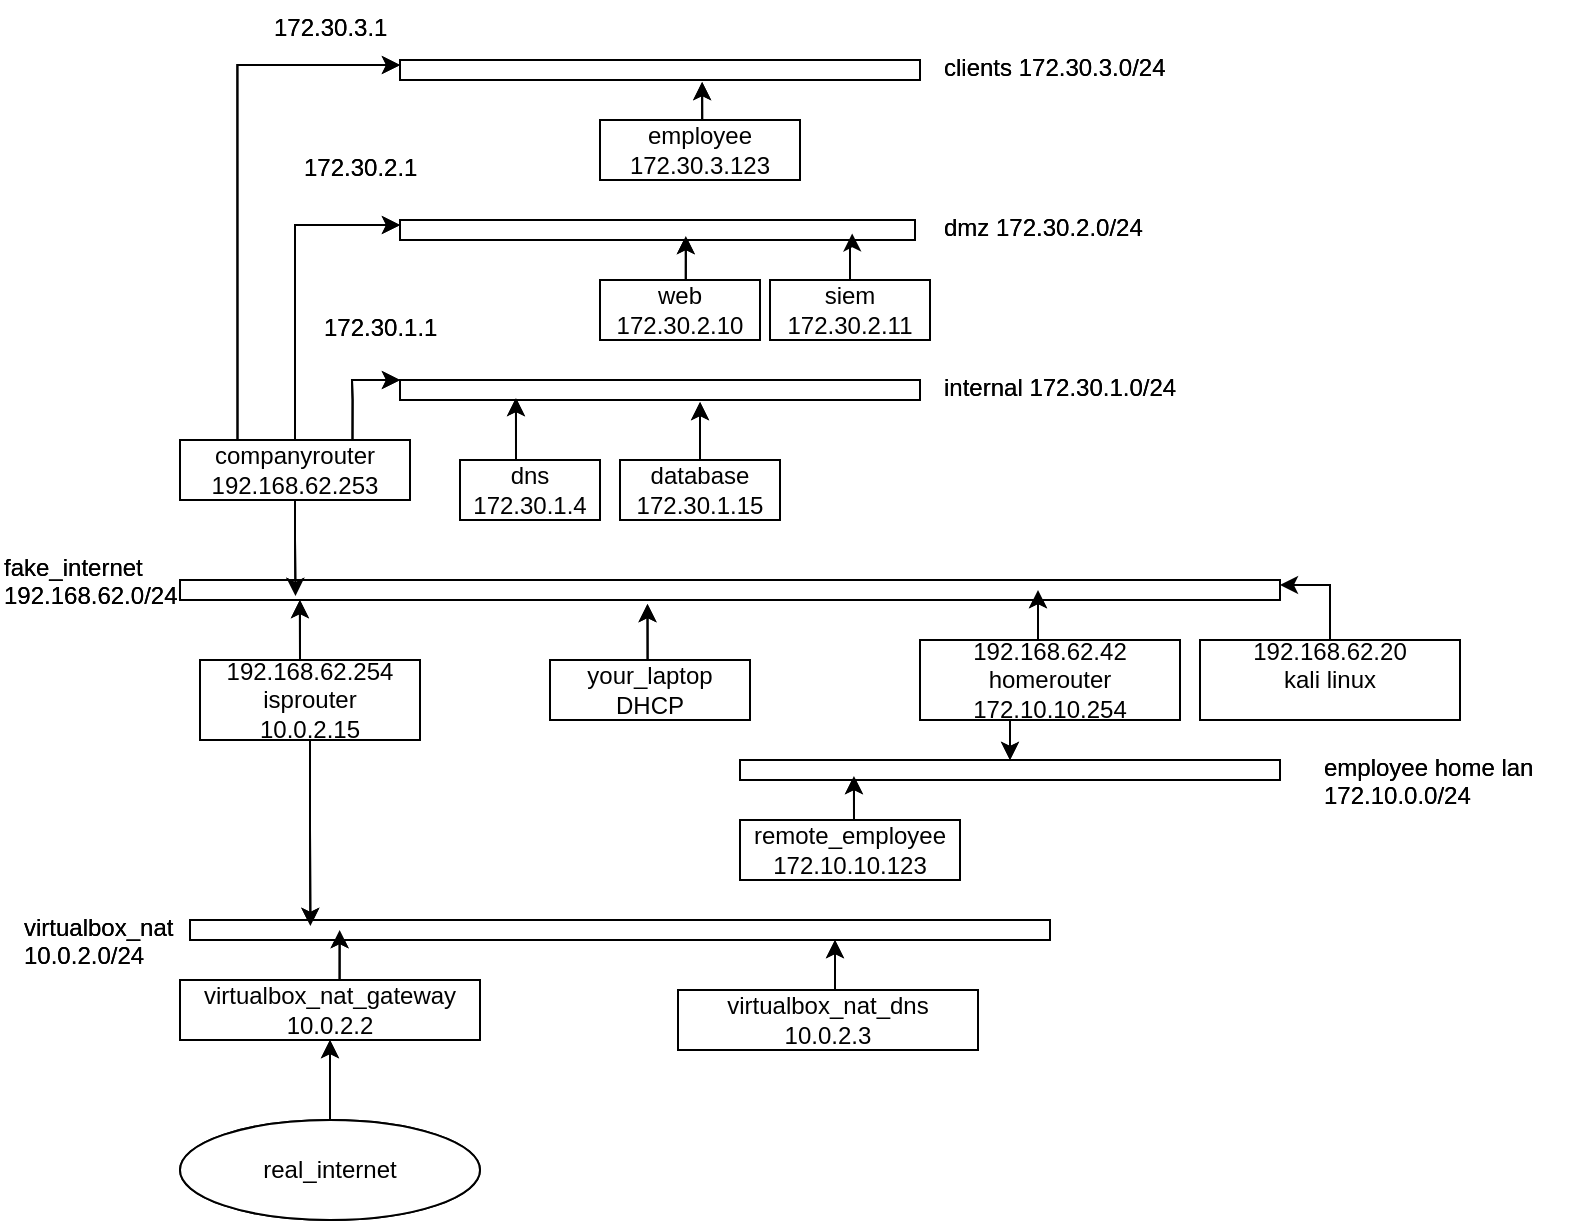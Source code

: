<mxfile version="26.0.2">
  <diagram name="Network Topology" id="rOJ1mfHMecBhxY5AiDdL">
    <mxGraphModel dx="989" dy="545" grid="1" gridSize="10" guides="1" tooltips="1" connect="1" arrows="1" fold="1" page="1" pageScale="1" pageWidth="827" pageHeight="1169" math="0" shadow="0">
      <root>
        <mxCell id="0" />
        <mxCell id="1" parent="0" />
        <mxCell id="6YXqLMRNQXKRHtGt1C41-1" value="172.30.2.1" style="text;html=1;" parent="1" vertex="1">
          <mxGeometry x="150" y="160" width="60" height="30" as="geometry" />
        </mxCell>
        <mxCell id="6YXqLMRNQXKRHtGt1C41-2" value="" style="line;strokeWidth=2;" parent="1" edge="1">
          <mxGeometry width="750" height="30" relative="1" as="geometry" />
        </mxCell>
        <mxCell id="6YXqLMRNQXKRHtGt1C41-52" style="edgeStyle=orthogonalEdgeStyle;rounded=0;orthogonalLoop=1;jettySize=auto;html=1;exitX=0.25;exitY=0;exitDx=0;exitDy=0;entryX=0;entryY=0.25;entryDx=0;entryDy=0;" parent="1" source="6YXqLMRNQXKRHtGt1C41-3" target="6YXqLMRNQXKRHtGt1C41-39" edge="1">
          <mxGeometry relative="1" as="geometry">
            <mxPoint x="119" y="100" as="targetPoint" />
          </mxGeometry>
        </mxCell>
        <mxCell id="6YXqLMRNQXKRHtGt1C41-53" style="edgeStyle=orthogonalEdgeStyle;rounded=0;orthogonalLoop=1;jettySize=auto;html=1;exitX=0.5;exitY=0;exitDx=0;exitDy=0;entryX=0;entryY=0.25;entryDx=0;entryDy=0;" parent="1" source="6YXqLMRNQXKRHtGt1C41-3" target="6YXqLMRNQXKRHtGt1C41-38" edge="1">
          <mxGeometry relative="1" as="geometry">
            <mxPoint x="148" y="200" as="targetPoint" />
          </mxGeometry>
        </mxCell>
        <mxCell id="6YXqLMRNQXKRHtGt1C41-54" style="edgeStyle=orthogonalEdgeStyle;rounded=0;orthogonalLoop=1;jettySize=auto;html=1;exitX=0.75;exitY=0;exitDx=0;exitDy=0;entryX=0;entryY=0;entryDx=0;entryDy=0;" parent="1" source="6YXqLMRNQXKRHtGt1C41-3" target="6YXqLMRNQXKRHtGt1C41-37" edge="1">
          <mxGeometry relative="1" as="geometry">
            <mxPoint x="176.256" y="280" as="targetPoint" />
            <Array as="points">
              <mxPoint x="176" y="290" />
              <mxPoint x="176" y="290" />
              <mxPoint x="176" y="280" />
            </Array>
          </mxGeometry>
        </mxCell>
        <mxCell id="6YXqLMRNQXKRHtGt1C41-3" value="&lt;div&gt;&lt;br&gt;&lt;/div&gt;&lt;div&gt;companyrouter&lt;/div&gt;&lt;div&gt;192.168.62.253&lt;br&gt;&lt;/div&gt;&lt;div&gt;&lt;br&gt;&lt;/div&gt;" style="rounded=0;whiteSpace=wrap;html=1;" parent="1" vertex="1">
          <mxGeometry x="90" y="310" width="115" height="30" as="geometry" />
        </mxCell>
        <mxCell id="6YXqLMRNQXKRHtGt1C41-4" value="dns&lt;br&gt;172.30.1.4" style="rounded=0;whiteSpace=wrap;html=1;" parent="1" vertex="1">
          <mxGeometry x="230" y="320" width="70" height="30" as="geometry" />
        </mxCell>
        <mxCell id="6YXqLMRNQXKRHtGt1C41-5" value="web&lt;br&gt;172.30.2.10" style="rounded=0;whiteSpace=wrap;html=1;" parent="1" vertex="1">
          <mxGeometry x="300" y="230" width="80" height="30" as="geometry" />
        </mxCell>
        <mxCell id="6YXqLMRNQXKRHtGt1C41-6" value="database&lt;br&gt;172.30.1.15" style="rounded=0;whiteSpace=wrap;html=1;" parent="1" vertex="1">
          <mxGeometry x="310" y="320" width="80" height="30" as="geometry" />
        </mxCell>
        <mxCell id="6YXqLMRNQXKRHtGt1C41-7" value="fake_internet&#xa;192.168.62.0/24" style="text;html=1;" parent="1" vertex="1">
          <mxGeometry y="360" width="80" height="30" as="geometry" />
        </mxCell>
        <mxCell id="6YXqLMRNQXKRHtGt1C41-8" value="&lt;div&gt;192.168.62.254&lt;/div&gt;&lt;div&gt;isprouter&lt;/div&gt;&lt;div&gt;10.0.2.15&lt;br&gt;&lt;/div&gt;" style="rounded=0;whiteSpace=wrap;html=1;" parent="1" vertex="1">
          <mxGeometry x="100" y="420" width="110" height="40" as="geometry" />
        </mxCell>
        <mxCell id="6YXqLMRNQXKRHtGt1C41-9" value="your_laptop&#xa;DHCP" style="rounded=0;whiteSpace=wrap;html=1;" parent="1" vertex="1">
          <mxGeometry x="275" y="420" width="100" height="30" as="geometry" />
        </mxCell>
        <mxCell id="6YXqLMRNQXKRHtGt1C41-10" value="clients 172.30.3.0/24" style="text;html=1;" parent="1" vertex="1">
          <mxGeometry x="470" y="110" width="180" height="30" as="geometry" />
        </mxCell>
        <mxCell id="6YXqLMRNQXKRHtGt1C41-20" style="edgeStyle=orthogonalEdgeStyle;rounded=0;orthogonalLoop=1;jettySize=auto;html=1;exitX=0.5;exitY=1;exitDx=0;exitDy=0;entryX=0.5;entryY=0;entryDx=0;entryDy=0;" parent="1" source="6YXqLMRNQXKRHtGt1C41-11" target="6YXqLMRNQXKRHtGt1C41-16" edge="1">
          <mxGeometry relative="1" as="geometry" />
        </mxCell>
        <mxCell id="6YXqLMRNQXKRHtGt1C41-11" value="&lt;div&gt;192.168.62.42&lt;/div&gt;&lt;div&gt;homerouter&lt;/div&gt;&lt;div&gt;172.10.10.254&lt;/div&gt;" style="rounded=0;whiteSpace=wrap;html=1;" parent="1" vertex="1">
          <mxGeometry x="460" y="410" width="130" height="40" as="geometry" />
        </mxCell>
        <mxCell id="6YXqLMRNQXKRHtGt1C41-12" value="virtualbox_nat&#xa;10.0.2.0/24" style="text;html=1;" parent="1" vertex="1">
          <mxGeometry x="10" y="540" width="80" height="30" as="geometry" />
        </mxCell>
        <mxCell id="6YXqLMRNQXKRHtGt1C41-13" value="virtualbox_nat_gateway&#xa;10.0.2.2" style="rounded=0;whiteSpace=wrap;html=1;" parent="1" vertex="1">
          <mxGeometry x="90" y="580" width="150" height="30" as="geometry" />
        </mxCell>
        <mxCell id="6YXqLMRNQXKRHtGt1C41-22" style="edgeStyle=orthogonalEdgeStyle;rounded=0;orthogonalLoop=1;jettySize=auto;html=1;exitX=0.5;exitY=0;exitDx=0;exitDy=0;entryX=0.75;entryY=1;entryDx=0;entryDy=0;" parent="1" source="6YXqLMRNQXKRHtGt1C41-14" target="6YXqLMRNQXKRHtGt1C41-18" edge="1">
          <mxGeometry relative="1" as="geometry" />
        </mxCell>
        <mxCell id="6YXqLMRNQXKRHtGt1C41-14" value="virtualbox_nat_dns&#xa;10.0.2.3" style="rounded=0;whiteSpace=wrap;html=1;" parent="1" vertex="1">
          <mxGeometry x="339" y="585" width="150" height="30" as="geometry" />
        </mxCell>
        <mxCell id="6YXqLMRNQXKRHtGt1C41-24" style="edgeStyle=orthogonalEdgeStyle;rounded=0;orthogonalLoop=1;jettySize=auto;html=1;exitX=0.5;exitY=0;exitDx=0;exitDy=0;entryX=0.5;entryY=1;entryDx=0;entryDy=0;" parent="1" source="6YXqLMRNQXKRHtGt1C41-15" target="6YXqLMRNQXKRHtGt1C41-13" edge="1">
          <mxGeometry relative="1" as="geometry" />
        </mxCell>
        <mxCell id="6YXqLMRNQXKRHtGt1C41-15" value="real_internet" style="ellipse;whiteSpace=wrap;html=1;" parent="1" vertex="1">
          <mxGeometry x="90" y="650" width="150" height="50" as="geometry" />
        </mxCell>
        <mxCell id="6YXqLMRNQXKRHtGt1C41-16" value="" style="rounded=0;whiteSpace=wrap;html=1;" parent="1" vertex="1">
          <mxGeometry x="370" y="470" width="270" height="10" as="geometry" />
        </mxCell>
        <mxCell id="6YXqLMRNQXKRHtGt1C41-17" value="&lt;div&gt;remote_employee&lt;/div&gt;&lt;div&gt;172.10.10.123&lt;/div&gt;" style="rounded=0;whiteSpace=wrap;html=1;" parent="1" vertex="1">
          <mxGeometry x="370" y="500" width="110" height="30" as="geometry" />
        </mxCell>
        <mxCell id="6YXqLMRNQXKRHtGt1C41-18" value="" style="rounded=0;whiteSpace=wrap;html=1;" parent="1" vertex="1">
          <mxGeometry x="95" y="550" width="430" height="10" as="geometry" />
        </mxCell>
        <mxCell id="6YXqLMRNQXKRHtGt1C41-21" style="edgeStyle=orthogonalEdgeStyle;rounded=0;orthogonalLoop=1;jettySize=auto;html=1;exitX=0.5;exitY=0;exitDx=0;exitDy=0;entryX=0.211;entryY=0.8;entryDx=0;entryDy=0;entryPerimeter=0;" parent="1" source="6YXqLMRNQXKRHtGt1C41-17" target="6YXqLMRNQXKRHtGt1C41-16" edge="1">
          <mxGeometry relative="1" as="geometry" />
        </mxCell>
        <mxCell id="6YXqLMRNQXKRHtGt1C41-23" style="edgeStyle=orthogonalEdgeStyle;rounded=0;orthogonalLoop=1;jettySize=auto;html=1;exitX=0.5;exitY=0;exitDx=0;exitDy=0;entryX=0.174;entryY=0.5;entryDx=0;entryDy=0;entryPerimeter=0;" parent="1" source="6YXqLMRNQXKRHtGt1C41-13" target="6YXqLMRNQXKRHtGt1C41-18" edge="1">
          <mxGeometry relative="1" as="geometry" />
        </mxCell>
        <mxCell id="6YXqLMRNQXKRHtGt1C41-25" value="&lt;div&gt;employee home lan&lt;/div&gt;&lt;div&gt;172.10.0.0/24&lt;/div&gt;&lt;div&gt;&lt;br&gt;&lt;/div&gt;" style="text;html=1;" parent="1" vertex="1">
          <mxGeometry x="660" y="460" width="130" height="40" as="geometry" />
        </mxCell>
        <mxCell id="6YXqLMRNQXKRHtGt1C41-26" value="" style="rounded=0;whiteSpace=wrap;html=1;" parent="1" vertex="1">
          <mxGeometry x="90" y="380" width="550" height="10" as="geometry" />
        </mxCell>
        <mxCell id="6YXqLMRNQXKRHtGt1C41-30" style="edgeStyle=orthogonalEdgeStyle;rounded=0;orthogonalLoop=1;jettySize=auto;html=1;exitX=0.5;exitY=0;exitDx=0;exitDy=0;entryX=0.78;entryY=0.5;entryDx=0;entryDy=0;entryPerimeter=0;" parent="1" source="6YXqLMRNQXKRHtGt1C41-11" target="6YXqLMRNQXKRHtGt1C41-26" edge="1">
          <mxGeometry relative="1" as="geometry" />
        </mxCell>
        <mxCell id="6YXqLMRNQXKRHtGt1C41-31" style="edgeStyle=orthogonalEdgeStyle;rounded=0;orthogonalLoop=1;jettySize=auto;html=1;exitX=0.5;exitY=0;exitDx=0;exitDy=0;entryX=0.109;entryY=1;entryDx=0;entryDy=0;entryPerimeter=0;" parent="1" source="6YXqLMRNQXKRHtGt1C41-8" target="6YXqLMRNQXKRHtGt1C41-26" edge="1">
          <mxGeometry relative="1" as="geometry" />
        </mxCell>
        <mxCell id="6YXqLMRNQXKRHtGt1C41-34" style="edgeStyle=orthogonalEdgeStyle;rounded=0;orthogonalLoop=1;jettySize=auto;html=1;exitX=0.5;exitY=1;exitDx=0;exitDy=0;entryX=0.14;entryY=0.3;entryDx=0;entryDy=0;entryPerimeter=0;" parent="1" source="6YXqLMRNQXKRHtGt1C41-8" target="6YXqLMRNQXKRHtGt1C41-18" edge="1">
          <mxGeometry relative="1" as="geometry">
            <mxPoint x="155" y="540" as="targetPoint" />
          </mxGeometry>
        </mxCell>
        <mxCell id="6YXqLMRNQXKRHtGt1C41-36" style="edgeStyle=orthogonalEdgeStyle;rounded=0;orthogonalLoop=1;jettySize=auto;html=1;exitX=0.5;exitY=1;exitDx=0;exitDy=0;entryX=0.105;entryY=0.8;entryDx=0;entryDy=0;entryPerimeter=0;" parent="1" source="6YXqLMRNQXKRHtGt1C41-3" target="6YXqLMRNQXKRHtGt1C41-26" edge="1">
          <mxGeometry relative="1" as="geometry" />
        </mxCell>
        <mxCell id="6YXqLMRNQXKRHtGt1C41-37" value="" style="rounded=0;whiteSpace=wrap;html=1;" parent="1" vertex="1">
          <mxGeometry x="200" y="280" width="260" height="10" as="geometry" />
        </mxCell>
        <mxCell id="6YXqLMRNQXKRHtGt1C41-38" value="" style="rounded=0;whiteSpace=wrap;html=1;" parent="1" vertex="1">
          <mxGeometry x="200" y="200" width="257.5" height="10" as="geometry" />
        </mxCell>
        <mxCell id="6YXqLMRNQXKRHtGt1C41-39" value="" style="rounded=0;whiteSpace=wrap;html=1;" parent="1" vertex="1">
          <mxGeometry x="200" y="120" width="260" height="10" as="geometry" />
        </mxCell>
        <mxCell id="6YXqLMRNQXKRHtGt1C41-41" value="internal 172.30.1.0/24" style="text;html=1;" parent="1" vertex="1">
          <mxGeometry x="470" y="270" width="180" height="30" as="geometry" />
        </mxCell>
        <mxCell id="6YXqLMRNQXKRHtGt1C41-42" value="dmz 172.30.2.0/24" style="text;html=1;" parent="1" vertex="1">
          <mxGeometry x="470" y="190" width="180" height="30" as="geometry" />
        </mxCell>
        <mxCell id="6YXqLMRNQXKRHtGt1C41-43" style="edgeStyle=orthogonalEdgeStyle;rounded=0;orthogonalLoop=1;jettySize=auto;html=1;exitX=0.5;exitY=0;exitDx=0;exitDy=0;entryX=0.425;entryY=1.2;entryDx=0;entryDy=0;entryPerimeter=0;" parent="1" source="6YXqLMRNQXKRHtGt1C41-9" target="6YXqLMRNQXKRHtGt1C41-26" edge="1">
          <mxGeometry relative="1" as="geometry" />
        </mxCell>
        <mxCell id="6YXqLMRNQXKRHtGt1C41-46" value="client&lt;br&gt;172.30.3.123" style="rounded=0;whiteSpace=wrap;html=1;" parent="1" vertex="1">
          <mxGeometry x="300" y="150" width="100" height="30" as="geometry" />
        </mxCell>
        <mxCell id="6YXqLMRNQXKRHtGt1C41-47" style="edgeStyle=orthogonalEdgeStyle;rounded=0;orthogonalLoop=1;jettySize=auto;html=1;exitX=0.5;exitY=0;exitDx=0;exitDy=0;entryX=0.555;entryY=0.8;entryDx=0;entryDy=0;entryPerimeter=0;" parent="1" source="6YXqLMRNQXKRHtGt1C41-5" target="6YXqLMRNQXKRHtGt1C41-38" edge="1">
          <mxGeometry relative="1" as="geometry" />
        </mxCell>
        <mxCell id="6YXqLMRNQXKRHtGt1C41-48" style="edgeStyle=orthogonalEdgeStyle;rounded=0;orthogonalLoop=1;jettySize=auto;html=1;exitX=0.5;exitY=0;exitDx=0;exitDy=0;entryX=0.581;entryY=1.1;entryDx=0;entryDy=0;entryPerimeter=0;" parent="1" source="6YXqLMRNQXKRHtGt1C41-46" target="6YXqLMRNQXKRHtGt1C41-39" edge="1">
          <mxGeometry relative="1" as="geometry" />
        </mxCell>
        <mxCell id="6YXqLMRNQXKRHtGt1C41-49" style="edgeStyle=orthogonalEdgeStyle;rounded=0;orthogonalLoop=1;jettySize=auto;html=1;exitX=0.5;exitY=0;exitDx=0;exitDy=0;entryX=0.223;entryY=0.9;entryDx=0;entryDy=0;entryPerimeter=0;" parent="1" source="6YXqLMRNQXKRHtGt1C41-4" target="6YXqLMRNQXKRHtGt1C41-37" edge="1">
          <mxGeometry relative="1" as="geometry" />
        </mxCell>
        <mxCell id="6YXqLMRNQXKRHtGt1C41-50" style="edgeStyle=orthogonalEdgeStyle;rounded=0;orthogonalLoop=1;jettySize=auto;html=1;exitX=0.5;exitY=0;exitDx=0;exitDy=0;entryX=0.577;entryY=1.1;entryDx=0;entryDy=0;entryPerimeter=0;" parent="1" source="6YXqLMRNQXKRHtGt1C41-6" target="6YXqLMRNQXKRHtGt1C41-37" edge="1">
          <mxGeometry relative="1" as="geometry" />
        </mxCell>
        <mxCell id="6YXqLMRNQXKRHtGt1C41-56" value="172.30.1.1" style="text;html=1;" parent="1" vertex="1">
          <mxGeometry x="160" y="240" width="60" height="30" as="geometry" />
        </mxCell>
        <mxCell id="6YXqLMRNQXKRHtGt1C41-57" value="172.30.3.1" style="text;html=1;" parent="1" vertex="1">
          <mxGeometry x="135" y="90" width="60" height="30" as="geometry" />
        </mxCell>
        <mxCell id="6YXqLMRNQXKRHtGt1C41-58" value="172.30.2.1" style="text;html=1;" parent="1" vertex="1">
          <mxGeometry x="150" y="160" width="60" height="30" as="geometry" />
        </mxCell>
        <mxCell id="6YXqLMRNQXKRHtGt1C41-59" value="" style="line;strokeWidth=2;" parent="1" edge="1">
          <mxGeometry width="750" height="30" relative="1" as="geometry" />
        </mxCell>
        <mxCell id="6YXqLMRNQXKRHtGt1C41-60" style="edgeStyle=orthogonalEdgeStyle;rounded=0;orthogonalLoop=1;jettySize=auto;html=1;exitX=0.25;exitY=0;exitDx=0;exitDy=0;entryX=0;entryY=0.25;entryDx=0;entryDy=0;" parent="1" source="6YXqLMRNQXKRHtGt1C41-63" target="6YXqLMRNQXKRHtGt1C41-92" edge="1">
          <mxGeometry relative="1" as="geometry">
            <mxPoint x="119" y="100" as="targetPoint" />
          </mxGeometry>
        </mxCell>
        <mxCell id="6YXqLMRNQXKRHtGt1C41-61" style="edgeStyle=orthogonalEdgeStyle;rounded=0;orthogonalLoop=1;jettySize=auto;html=1;exitX=0.5;exitY=0;exitDx=0;exitDy=0;entryX=0;entryY=0.25;entryDx=0;entryDy=0;" parent="1" source="6YXqLMRNQXKRHtGt1C41-63" target="6YXqLMRNQXKRHtGt1C41-91" edge="1">
          <mxGeometry relative="1" as="geometry">
            <mxPoint x="148" y="200" as="targetPoint" />
          </mxGeometry>
        </mxCell>
        <mxCell id="6YXqLMRNQXKRHtGt1C41-62" style="edgeStyle=orthogonalEdgeStyle;rounded=0;orthogonalLoop=1;jettySize=auto;html=1;exitX=0.75;exitY=0;exitDx=0;exitDy=0;entryX=0;entryY=0;entryDx=0;entryDy=0;" parent="1" source="6YXqLMRNQXKRHtGt1C41-63" target="6YXqLMRNQXKRHtGt1C41-90" edge="1">
          <mxGeometry relative="1" as="geometry">
            <mxPoint x="176.256" y="280" as="targetPoint" />
            <Array as="points">
              <mxPoint x="176" y="290" />
              <mxPoint x="176" y="290" />
              <mxPoint x="176" y="280" />
            </Array>
          </mxGeometry>
        </mxCell>
        <mxCell id="6YXqLMRNQXKRHtGt1C41-63" value="&lt;div&gt;&lt;br&gt;&lt;/div&gt;&lt;div&gt;companyrouter&lt;/div&gt;&lt;div&gt;192.168.62.253&lt;br&gt;&lt;/div&gt;&lt;div&gt;&lt;br&gt;&lt;/div&gt;" style="rounded=0;whiteSpace=wrap;html=1;" parent="1" vertex="1">
          <mxGeometry x="90" y="310" width="115" height="30" as="geometry" />
        </mxCell>
        <mxCell id="6YXqLMRNQXKRHtGt1C41-64" value="dns&lt;br&gt;172.30.1.4" style="rounded=0;whiteSpace=wrap;html=1;" parent="1" vertex="1">
          <mxGeometry x="230" y="320" width="70" height="30" as="geometry" />
        </mxCell>
        <mxCell id="6YXqLMRNQXKRHtGt1C41-65" value="web&lt;br&gt;172.30.2.10" style="rounded=0;whiteSpace=wrap;html=1;" parent="1" vertex="1">
          <mxGeometry x="300" y="230" width="80" height="30" as="geometry" />
        </mxCell>
        <mxCell id="6YXqLMRNQXKRHtGt1C41-66" value="database&lt;br&gt;172.30.1.15" style="rounded=0;whiteSpace=wrap;html=1;" parent="1" vertex="1">
          <mxGeometry x="310" y="320" width="80" height="30" as="geometry" />
        </mxCell>
        <mxCell id="6YXqLMRNQXKRHtGt1C41-67" value="fake_internet&#xa;192.168.62.0/24" style="text;html=1;" parent="1" vertex="1">
          <mxGeometry y="360" width="80" height="30" as="geometry" />
        </mxCell>
        <mxCell id="6YXqLMRNQXKRHtGt1C41-68" value="&lt;div&gt;192.168.62.254&lt;/div&gt;&lt;div&gt;isprouter&lt;/div&gt;&lt;div&gt;10.0.2.15&lt;br&gt;&lt;/div&gt;" style="rounded=0;whiteSpace=wrap;html=1;" parent="1" vertex="1">
          <mxGeometry x="100" y="420" width="110" height="40" as="geometry" />
        </mxCell>
        <mxCell id="6YXqLMRNQXKRHtGt1C41-69" value="your_laptop&#xa;DHCP" style="rounded=0;whiteSpace=wrap;html=1;" parent="1" vertex="1">
          <mxGeometry x="275" y="420" width="100" height="30" as="geometry" />
        </mxCell>
        <mxCell id="6YXqLMRNQXKRHtGt1C41-70" value="clients 172.30.3.0/24" style="text;html=1;" parent="1" vertex="1">
          <mxGeometry x="470" y="110" width="180" height="30" as="geometry" />
        </mxCell>
        <mxCell id="6YXqLMRNQXKRHtGt1C41-71" style="edgeStyle=orthogonalEdgeStyle;rounded=0;orthogonalLoop=1;jettySize=auto;html=1;exitX=0.5;exitY=1;exitDx=0;exitDy=0;entryX=0.5;entryY=0;entryDx=0;entryDy=0;" parent="1" source="6YXqLMRNQXKRHtGt1C41-72" target="6YXqLMRNQXKRHtGt1C41-79" edge="1">
          <mxGeometry relative="1" as="geometry" />
        </mxCell>
        <mxCell id="6YXqLMRNQXKRHtGt1C41-72" value="&lt;div&gt;192.168.62.42&lt;/div&gt;&lt;div&gt;homerouter&lt;/div&gt;&lt;div&gt;172.10.10.254&lt;/div&gt;" style="rounded=0;whiteSpace=wrap;html=1;" parent="1" vertex="1">
          <mxGeometry x="460" y="410" width="130" height="40" as="geometry" />
        </mxCell>
        <mxCell id="6YXqLMRNQXKRHtGt1C41-73" value="virtualbox_nat&#xa;10.0.2.0/24" style="text;html=1;" parent="1" vertex="1">
          <mxGeometry x="10" y="540" width="80" height="30" as="geometry" />
        </mxCell>
        <mxCell id="6YXqLMRNQXKRHtGt1C41-74" value="virtualbox_nat_gateway&#xa;10.0.2.2" style="rounded=0;whiteSpace=wrap;html=1;" parent="1" vertex="1">
          <mxGeometry x="90" y="580" width="150" height="30" as="geometry" />
        </mxCell>
        <mxCell id="6YXqLMRNQXKRHtGt1C41-75" style="edgeStyle=orthogonalEdgeStyle;rounded=0;orthogonalLoop=1;jettySize=auto;html=1;exitX=0.5;exitY=0;exitDx=0;exitDy=0;entryX=0.75;entryY=1;entryDx=0;entryDy=0;" parent="1" source="6YXqLMRNQXKRHtGt1C41-76" target="6YXqLMRNQXKRHtGt1C41-81" edge="1">
          <mxGeometry relative="1" as="geometry" />
        </mxCell>
        <mxCell id="6YXqLMRNQXKRHtGt1C41-76" value="virtualbox_nat_dns&#xa;10.0.2.3" style="rounded=0;whiteSpace=wrap;html=1;" parent="1" vertex="1">
          <mxGeometry x="339" y="585" width="150" height="30" as="geometry" />
        </mxCell>
        <mxCell id="6YXqLMRNQXKRHtGt1C41-77" style="edgeStyle=orthogonalEdgeStyle;rounded=0;orthogonalLoop=1;jettySize=auto;html=1;exitX=0.5;exitY=0;exitDx=0;exitDy=0;entryX=0.5;entryY=1;entryDx=0;entryDy=0;" parent="1" source="6YXqLMRNQXKRHtGt1C41-78" target="6YXqLMRNQXKRHtGt1C41-74" edge="1">
          <mxGeometry relative="1" as="geometry" />
        </mxCell>
        <mxCell id="6YXqLMRNQXKRHtGt1C41-78" value="real_internet" style="ellipse;whiteSpace=wrap;html=1;" parent="1" vertex="1">
          <mxGeometry x="90" y="650" width="150" height="50" as="geometry" />
        </mxCell>
        <mxCell id="6YXqLMRNQXKRHtGt1C41-79" value="" style="rounded=0;whiteSpace=wrap;html=1;" parent="1" vertex="1">
          <mxGeometry x="370" y="470" width="270" height="10" as="geometry" />
        </mxCell>
        <mxCell id="6YXqLMRNQXKRHtGt1C41-80" value="&lt;div&gt;remote_employee&lt;/div&gt;&lt;div&gt;172.10.10.123&lt;/div&gt;" style="rounded=0;whiteSpace=wrap;html=1;" parent="1" vertex="1">
          <mxGeometry x="370" y="500" width="110" height="30" as="geometry" />
        </mxCell>
        <mxCell id="6YXqLMRNQXKRHtGt1C41-81" value="" style="rounded=0;whiteSpace=wrap;html=1;" parent="1" vertex="1">
          <mxGeometry x="95" y="550" width="430" height="10" as="geometry" />
        </mxCell>
        <mxCell id="6YXqLMRNQXKRHtGt1C41-82" style="edgeStyle=orthogonalEdgeStyle;rounded=0;orthogonalLoop=1;jettySize=auto;html=1;exitX=0.5;exitY=0;exitDx=0;exitDy=0;entryX=0.211;entryY=0.8;entryDx=0;entryDy=0;entryPerimeter=0;" parent="1" source="6YXqLMRNQXKRHtGt1C41-80" target="6YXqLMRNQXKRHtGt1C41-79" edge="1">
          <mxGeometry relative="1" as="geometry" />
        </mxCell>
        <mxCell id="6YXqLMRNQXKRHtGt1C41-83" style="edgeStyle=orthogonalEdgeStyle;rounded=0;orthogonalLoop=1;jettySize=auto;html=1;exitX=0.5;exitY=0;exitDx=0;exitDy=0;entryX=0.174;entryY=0.5;entryDx=0;entryDy=0;entryPerimeter=0;" parent="1" source="6YXqLMRNQXKRHtGt1C41-74" target="6YXqLMRNQXKRHtGt1C41-81" edge="1">
          <mxGeometry relative="1" as="geometry" />
        </mxCell>
        <mxCell id="6YXqLMRNQXKRHtGt1C41-84" value="&lt;div&gt;employee home lan&lt;/div&gt;&lt;div&gt;172.10.0.0/24&lt;/div&gt;&lt;div&gt;&lt;br&gt;&lt;/div&gt;" style="text;html=1;" parent="1" vertex="1">
          <mxGeometry x="660" y="460" width="130" height="40" as="geometry" />
        </mxCell>
        <mxCell id="6YXqLMRNQXKRHtGt1C41-85" value="" style="rounded=0;whiteSpace=wrap;html=1;" parent="1" vertex="1">
          <mxGeometry x="90" y="380" width="550" height="10" as="geometry" />
        </mxCell>
        <mxCell id="6YXqLMRNQXKRHtGt1C41-86" style="edgeStyle=orthogonalEdgeStyle;rounded=0;orthogonalLoop=1;jettySize=auto;html=1;exitX=0.5;exitY=0;exitDx=0;exitDy=0;entryX=0.78;entryY=0.5;entryDx=0;entryDy=0;entryPerimeter=0;" parent="1" source="6YXqLMRNQXKRHtGt1C41-72" target="6YXqLMRNQXKRHtGt1C41-85" edge="1">
          <mxGeometry relative="1" as="geometry" />
        </mxCell>
        <mxCell id="6YXqLMRNQXKRHtGt1C41-87" style="edgeStyle=orthogonalEdgeStyle;rounded=0;orthogonalLoop=1;jettySize=auto;html=1;exitX=0.5;exitY=0;exitDx=0;exitDy=0;entryX=0.109;entryY=1;entryDx=0;entryDy=0;entryPerimeter=0;" parent="1" source="6YXqLMRNQXKRHtGt1C41-68" target="6YXqLMRNQXKRHtGt1C41-85" edge="1">
          <mxGeometry relative="1" as="geometry" />
        </mxCell>
        <mxCell id="6YXqLMRNQXKRHtGt1C41-88" style="edgeStyle=orthogonalEdgeStyle;rounded=0;orthogonalLoop=1;jettySize=auto;html=1;exitX=0.5;exitY=1;exitDx=0;exitDy=0;entryX=0.14;entryY=0.3;entryDx=0;entryDy=0;entryPerimeter=0;" parent="1" source="6YXqLMRNQXKRHtGt1C41-68" target="6YXqLMRNQXKRHtGt1C41-81" edge="1">
          <mxGeometry relative="1" as="geometry">
            <mxPoint x="155" y="540" as="targetPoint" />
          </mxGeometry>
        </mxCell>
        <mxCell id="6YXqLMRNQXKRHtGt1C41-89" style="edgeStyle=orthogonalEdgeStyle;rounded=0;orthogonalLoop=1;jettySize=auto;html=1;exitX=0.5;exitY=1;exitDx=0;exitDy=0;entryX=0.105;entryY=0.8;entryDx=0;entryDy=0;entryPerimeter=0;" parent="1" source="6YXqLMRNQXKRHtGt1C41-63" target="6YXqLMRNQXKRHtGt1C41-85" edge="1">
          <mxGeometry relative="1" as="geometry" />
        </mxCell>
        <mxCell id="6YXqLMRNQXKRHtGt1C41-90" value="" style="rounded=0;whiteSpace=wrap;html=1;" parent="1" vertex="1">
          <mxGeometry x="200" y="280" width="260" height="10" as="geometry" />
        </mxCell>
        <mxCell id="6YXqLMRNQXKRHtGt1C41-91" value="" style="rounded=0;whiteSpace=wrap;html=1;" parent="1" vertex="1">
          <mxGeometry x="200" y="200" width="257.5" height="10" as="geometry" />
        </mxCell>
        <mxCell id="6YXqLMRNQXKRHtGt1C41-92" value="" style="rounded=0;whiteSpace=wrap;html=1;" parent="1" vertex="1">
          <mxGeometry x="200" y="120" width="260" height="10" as="geometry" />
        </mxCell>
        <mxCell id="6YXqLMRNQXKRHtGt1C41-93" value="internal 172.30.1.0/24" style="text;html=1;" parent="1" vertex="1">
          <mxGeometry x="470" y="270" width="180" height="30" as="geometry" />
        </mxCell>
        <mxCell id="6YXqLMRNQXKRHtGt1C41-94" value="dmz 172.30.2.0/24" style="text;html=1;" parent="1" vertex="1">
          <mxGeometry x="470" y="190" width="180" height="30" as="geometry" />
        </mxCell>
        <mxCell id="6YXqLMRNQXKRHtGt1C41-95" style="edgeStyle=orthogonalEdgeStyle;rounded=0;orthogonalLoop=1;jettySize=auto;html=1;exitX=0.5;exitY=0;exitDx=0;exitDy=0;entryX=0.425;entryY=1.2;entryDx=0;entryDy=0;entryPerimeter=0;" parent="1" source="6YXqLMRNQXKRHtGt1C41-69" target="6YXqLMRNQXKRHtGt1C41-85" edge="1">
          <mxGeometry relative="1" as="geometry" />
        </mxCell>
        <mxCell id="6YXqLMRNQXKRHtGt1C41-96" value="employee&lt;br&gt;172.30.3.123" style="rounded=0;whiteSpace=wrap;html=1;" parent="1" vertex="1">
          <mxGeometry x="300" y="150" width="100" height="30" as="geometry" />
        </mxCell>
        <mxCell id="6YXqLMRNQXKRHtGt1C41-97" style="edgeStyle=orthogonalEdgeStyle;rounded=0;orthogonalLoop=1;jettySize=auto;html=1;exitX=0.5;exitY=0;exitDx=0;exitDy=0;entryX=0.555;entryY=0.8;entryDx=0;entryDy=0;entryPerimeter=0;" parent="1" source="6YXqLMRNQXKRHtGt1C41-65" target="6YXqLMRNQXKRHtGt1C41-91" edge="1">
          <mxGeometry relative="1" as="geometry" />
        </mxCell>
        <mxCell id="6YXqLMRNQXKRHtGt1C41-98" style="edgeStyle=orthogonalEdgeStyle;rounded=0;orthogonalLoop=1;jettySize=auto;html=1;exitX=0.5;exitY=0;exitDx=0;exitDy=0;entryX=0.581;entryY=1.1;entryDx=0;entryDy=0;entryPerimeter=0;" parent="1" source="6YXqLMRNQXKRHtGt1C41-96" target="6YXqLMRNQXKRHtGt1C41-92" edge="1">
          <mxGeometry relative="1" as="geometry" />
        </mxCell>
        <mxCell id="6YXqLMRNQXKRHtGt1C41-99" style="edgeStyle=orthogonalEdgeStyle;rounded=0;orthogonalLoop=1;jettySize=auto;html=1;exitX=0.5;exitY=0;exitDx=0;exitDy=0;entryX=0.223;entryY=0.9;entryDx=0;entryDy=0;entryPerimeter=0;" parent="1" source="6YXqLMRNQXKRHtGt1C41-64" target="6YXqLMRNQXKRHtGt1C41-90" edge="1">
          <mxGeometry relative="1" as="geometry" />
        </mxCell>
        <mxCell id="6YXqLMRNQXKRHtGt1C41-100" style="edgeStyle=orthogonalEdgeStyle;rounded=0;orthogonalLoop=1;jettySize=auto;html=1;exitX=0.5;exitY=0;exitDx=0;exitDy=0;entryX=0.577;entryY=1.1;entryDx=0;entryDy=0;entryPerimeter=0;" parent="1" source="6YXqLMRNQXKRHtGt1C41-66" target="6YXqLMRNQXKRHtGt1C41-90" edge="1">
          <mxGeometry relative="1" as="geometry" />
        </mxCell>
        <mxCell id="6YXqLMRNQXKRHtGt1C41-101" value="172.30.1.1" style="text;html=1;" parent="1" vertex="1">
          <mxGeometry x="160" y="240" width="60" height="30" as="geometry" />
        </mxCell>
        <mxCell id="6YXqLMRNQXKRHtGt1C41-102" value="172.30.3.1" style="text;html=1;" parent="1" vertex="1">
          <mxGeometry x="135" y="90" width="60" height="30" as="geometry" />
        </mxCell>
        <mxCell id="m1KTKkcOnGDs_fQUaPyq-3" style="edgeStyle=orthogonalEdgeStyle;rounded=0;orthogonalLoop=1;jettySize=auto;html=1;entryX=1;entryY=0.25;entryDx=0;entryDy=0;" parent="1" source="m1KTKkcOnGDs_fQUaPyq-2" target="6YXqLMRNQXKRHtGt1C41-85" edge="1">
          <mxGeometry relative="1" as="geometry" />
        </mxCell>
        <mxCell id="m1KTKkcOnGDs_fQUaPyq-2" value="&lt;div&gt;192.168.62.20&lt;/div&gt;&lt;div&gt;kali linux&lt;br&gt;&lt;/div&gt;&lt;div&gt;&lt;br&gt;&lt;/div&gt;" style="rounded=0;whiteSpace=wrap;html=1;" parent="1" vertex="1">
          <mxGeometry x="600" y="410" width="130" height="40" as="geometry" />
        </mxCell>
        <mxCell id="AicizEEDPXIeIUt0L2ht-1" value="siem&lt;br&gt;&lt;div&gt;172.30.2.11&lt;/div&gt;" style="rounded=0;whiteSpace=wrap;html=1;" vertex="1" parent="1">
          <mxGeometry x="385" y="230" width="80" height="30" as="geometry" />
        </mxCell>
        <mxCell id="AicizEEDPXIeIUt0L2ht-3" style="edgeStyle=orthogonalEdgeStyle;rounded=0;orthogonalLoop=1;jettySize=auto;html=1;entryX=0.878;entryY=0.672;entryDx=0;entryDy=0;entryPerimeter=0;" edge="1" parent="1" source="AicizEEDPXIeIUt0L2ht-1" target="6YXqLMRNQXKRHtGt1C41-91">
          <mxGeometry relative="1" as="geometry" />
        </mxCell>
      </root>
    </mxGraphModel>
  </diagram>
</mxfile>

